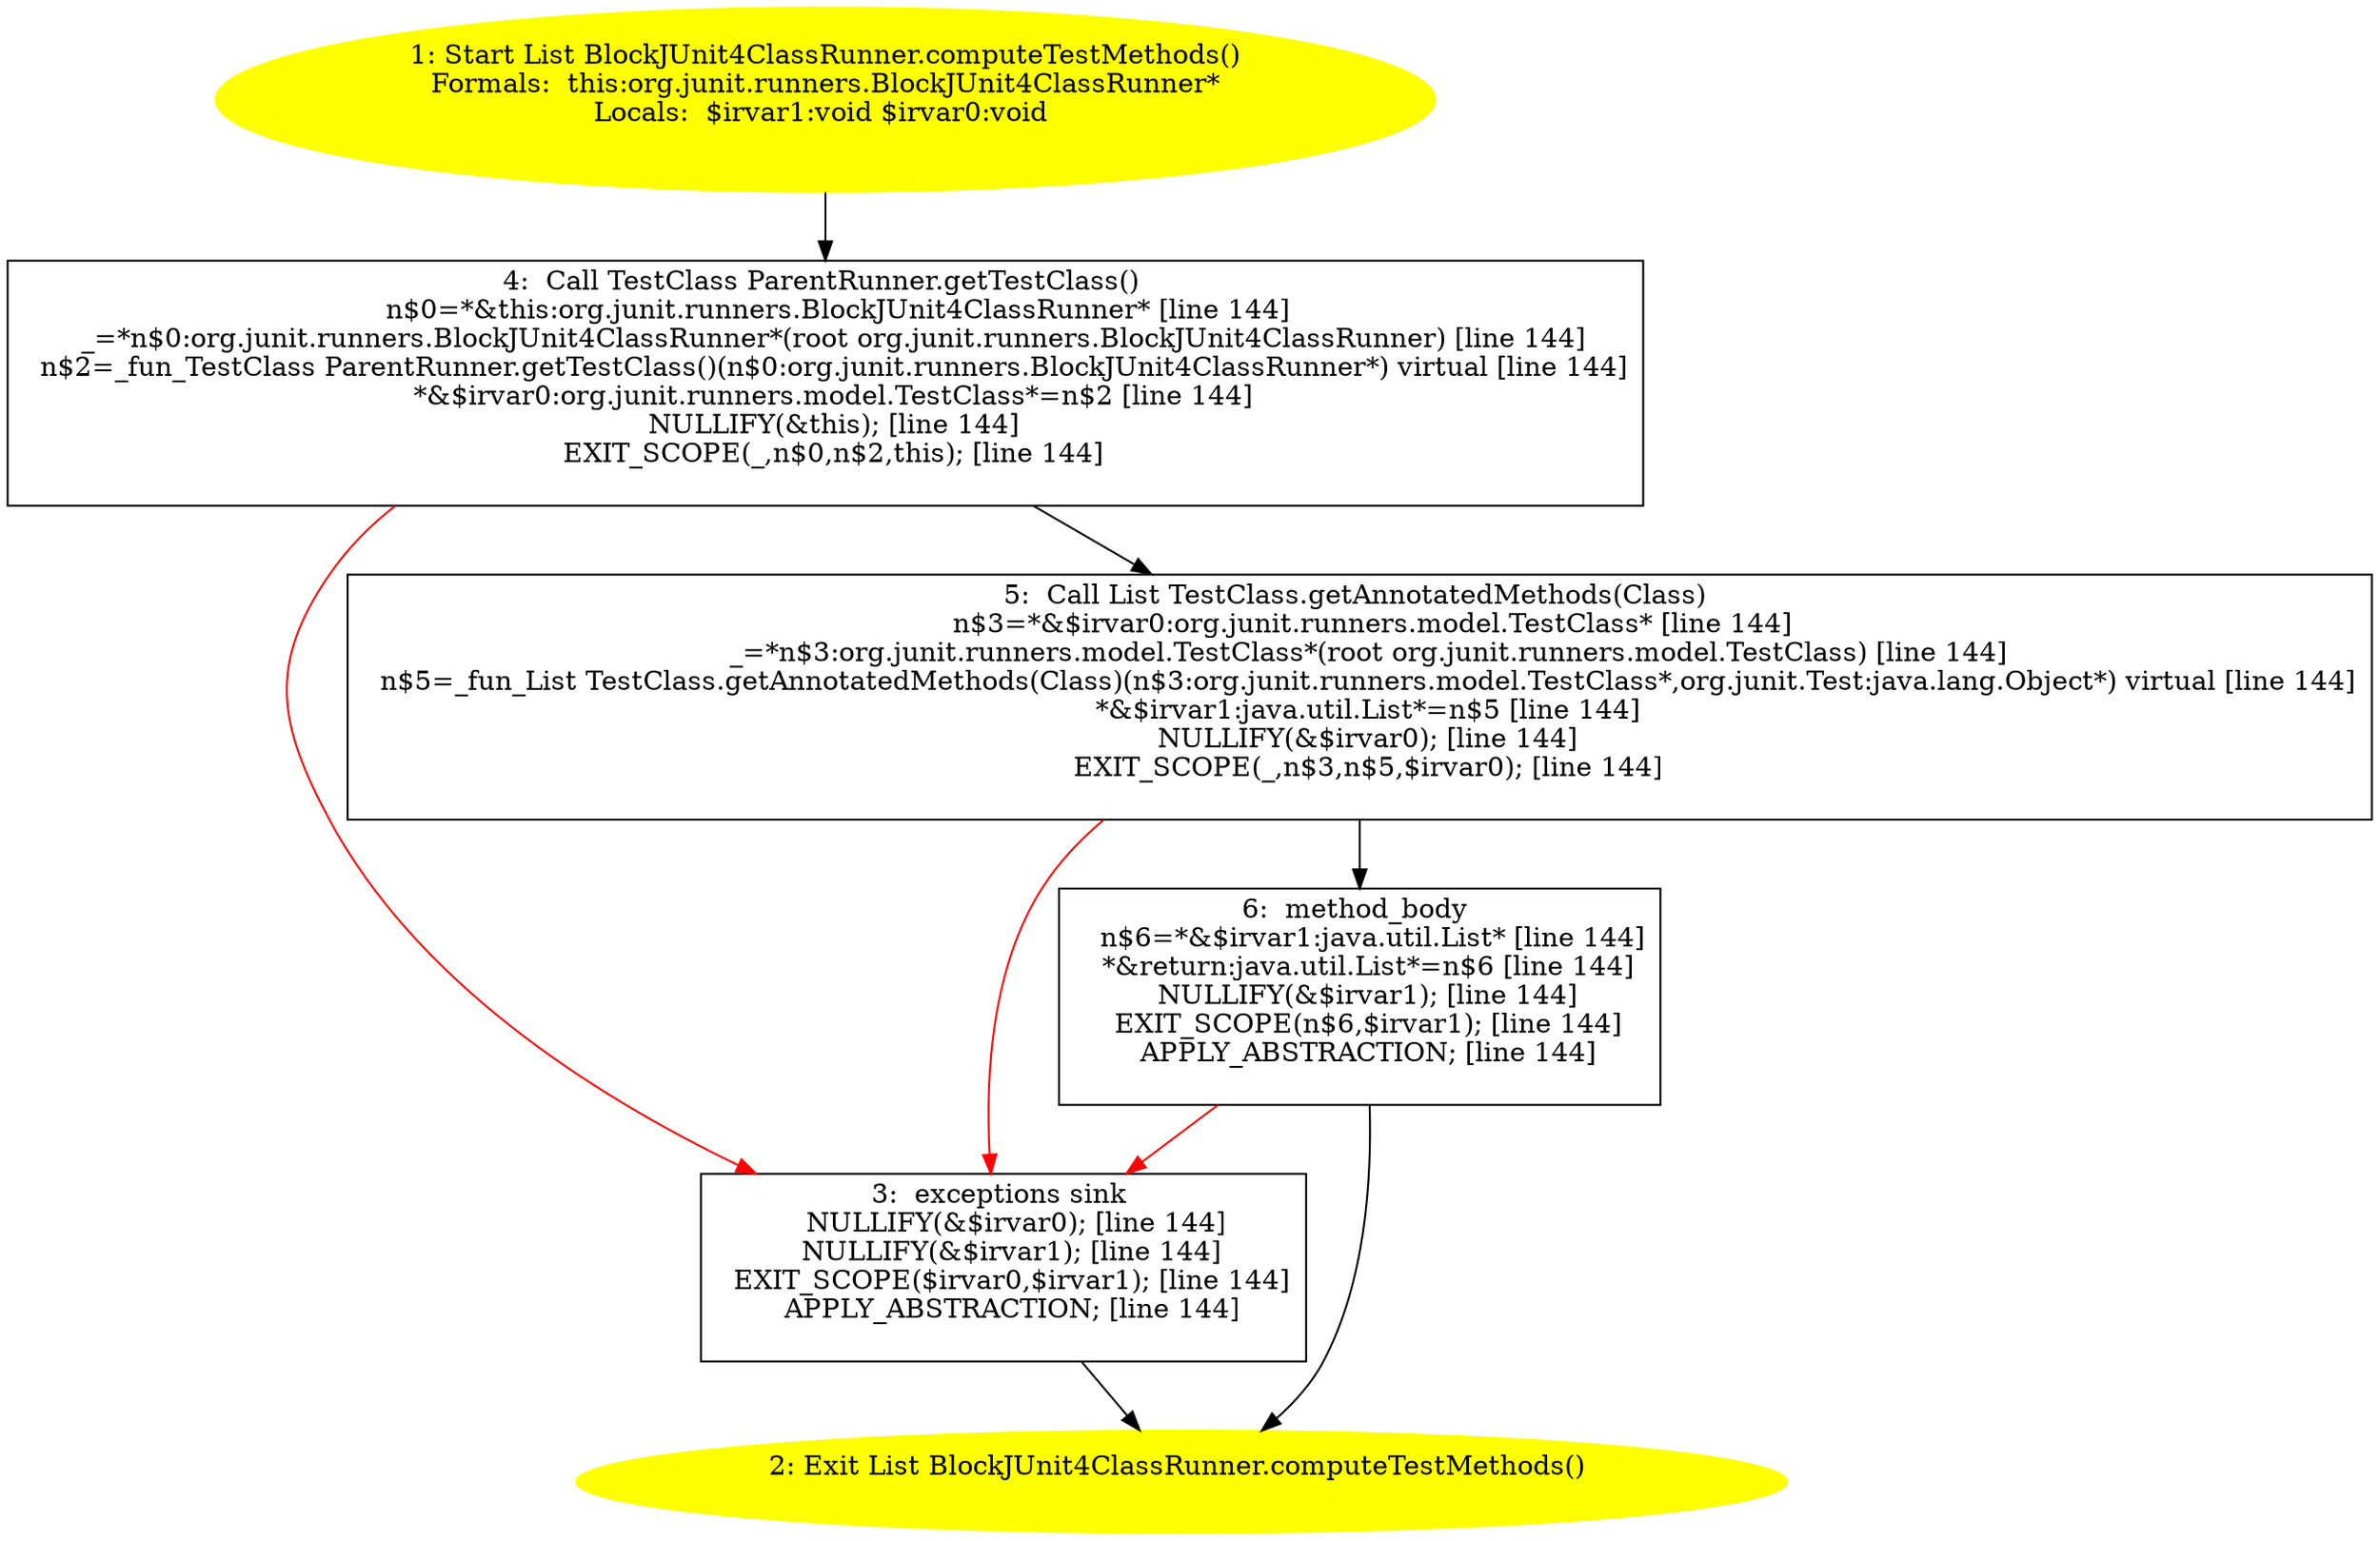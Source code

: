 /* @generated */
digraph cfg {
"org.junit.runners.BlockJUnit4ClassRunner.computeTestMethods():java.util.List.41227a589ef95665a0e2c55d04596df6_1" [label="1: Start List BlockJUnit4ClassRunner.computeTestMethods()\nFormals:  this:org.junit.runners.BlockJUnit4ClassRunner*\nLocals:  $irvar1:void $irvar0:void \n  " color=yellow style=filled]
	

	 "org.junit.runners.BlockJUnit4ClassRunner.computeTestMethods():java.util.List.41227a589ef95665a0e2c55d04596df6_1" -> "org.junit.runners.BlockJUnit4ClassRunner.computeTestMethods():java.util.List.41227a589ef95665a0e2c55d04596df6_4" ;
"org.junit.runners.BlockJUnit4ClassRunner.computeTestMethods():java.util.List.41227a589ef95665a0e2c55d04596df6_2" [label="2: Exit List BlockJUnit4ClassRunner.computeTestMethods() \n  " color=yellow style=filled]
	

"org.junit.runners.BlockJUnit4ClassRunner.computeTestMethods():java.util.List.41227a589ef95665a0e2c55d04596df6_3" [label="3:  exceptions sink \n   NULLIFY(&$irvar0); [line 144]\n  NULLIFY(&$irvar1); [line 144]\n  EXIT_SCOPE($irvar0,$irvar1); [line 144]\n  APPLY_ABSTRACTION; [line 144]\n " shape="box"]
	

	 "org.junit.runners.BlockJUnit4ClassRunner.computeTestMethods():java.util.List.41227a589ef95665a0e2c55d04596df6_3" -> "org.junit.runners.BlockJUnit4ClassRunner.computeTestMethods():java.util.List.41227a589ef95665a0e2c55d04596df6_2" ;
"org.junit.runners.BlockJUnit4ClassRunner.computeTestMethods():java.util.List.41227a589ef95665a0e2c55d04596df6_4" [label="4:  Call TestClass ParentRunner.getTestClass() \n   n$0=*&this:org.junit.runners.BlockJUnit4ClassRunner* [line 144]\n  _=*n$0:org.junit.runners.BlockJUnit4ClassRunner*(root org.junit.runners.BlockJUnit4ClassRunner) [line 144]\n  n$2=_fun_TestClass ParentRunner.getTestClass()(n$0:org.junit.runners.BlockJUnit4ClassRunner*) virtual [line 144]\n  *&$irvar0:org.junit.runners.model.TestClass*=n$2 [line 144]\n  NULLIFY(&this); [line 144]\n  EXIT_SCOPE(_,n$0,n$2,this); [line 144]\n " shape="box"]
	

	 "org.junit.runners.BlockJUnit4ClassRunner.computeTestMethods():java.util.List.41227a589ef95665a0e2c55d04596df6_4" -> "org.junit.runners.BlockJUnit4ClassRunner.computeTestMethods():java.util.List.41227a589ef95665a0e2c55d04596df6_5" ;
	 "org.junit.runners.BlockJUnit4ClassRunner.computeTestMethods():java.util.List.41227a589ef95665a0e2c55d04596df6_4" -> "org.junit.runners.BlockJUnit4ClassRunner.computeTestMethods():java.util.List.41227a589ef95665a0e2c55d04596df6_3" [color="red" ];
"org.junit.runners.BlockJUnit4ClassRunner.computeTestMethods():java.util.List.41227a589ef95665a0e2c55d04596df6_5" [label="5:  Call List TestClass.getAnnotatedMethods(Class) \n   n$3=*&$irvar0:org.junit.runners.model.TestClass* [line 144]\n  _=*n$3:org.junit.runners.model.TestClass*(root org.junit.runners.model.TestClass) [line 144]\n  n$5=_fun_List TestClass.getAnnotatedMethods(Class)(n$3:org.junit.runners.model.TestClass*,org.junit.Test:java.lang.Object*) virtual [line 144]\n  *&$irvar1:java.util.List*=n$5 [line 144]\n  NULLIFY(&$irvar0); [line 144]\n  EXIT_SCOPE(_,n$3,n$5,$irvar0); [line 144]\n " shape="box"]
	

	 "org.junit.runners.BlockJUnit4ClassRunner.computeTestMethods():java.util.List.41227a589ef95665a0e2c55d04596df6_5" -> "org.junit.runners.BlockJUnit4ClassRunner.computeTestMethods():java.util.List.41227a589ef95665a0e2c55d04596df6_6" ;
	 "org.junit.runners.BlockJUnit4ClassRunner.computeTestMethods():java.util.List.41227a589ef95665a0e2c55d04596df6_5" -> "org.junit.runners.BlockJUnit4ClassRunner.computeTestMethods():java.util.List.41227a589ef95665a0e2c55d04596df6_3" [color="red" ];
"org.junit.runners.BlockJUnit4ClassRunner.computeTestMethods():java.util.List.41227a589ef95665a0e2c55d04596df6_6" [label="6:  method_body \n   n$6=*&$irvar1:java.util.List* [line 144]\n  *&return:java.util.List*=n$6 [line 144]\n  NULLIFY(&$irvar1); [line 144]\n  EXIT_SCOPE(n$6,$irvar1); [line 144]\n  APPLY_ABSTRACTION; [line 144]\n " shape="box"]
	

	 "org.junit.runners.BlockJUnit4ClassRunner.computeTestMethods():java.util.List.41227a589ef95665a0e2c55d04596df6_6" -> "org.junit.runners.BlockJUnit4ClassRunner.computeTestMethods():java.util.List.41227a589ef95665a0e2c55d04596df6_2" ;
	 "org.junit.runners.BlockJUnit4ClassRunner.computeTestMethods():java.util.List.41227a589ef95665a0e2c55d04596df6_6" -> "org.junit.runners.BlockJUnit4ClassRunner.computeTestMethods():java.util.List.41227a589ef95665a0e2c55d04596df6_3" [color="red" ];
}
